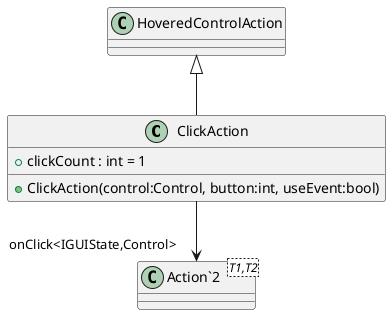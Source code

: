 @startuml
class ClickAction {
    + clickCount : int = 1
    + ClickAction(control:Control, button:int, useEvent:bool)
}
class "Action`2"<T1,T2> {
}
HoveredControlAction <|-- ClickAction
ClickAction --> "onClick<IGUIState,Control>" "Action`2"
@enduml
